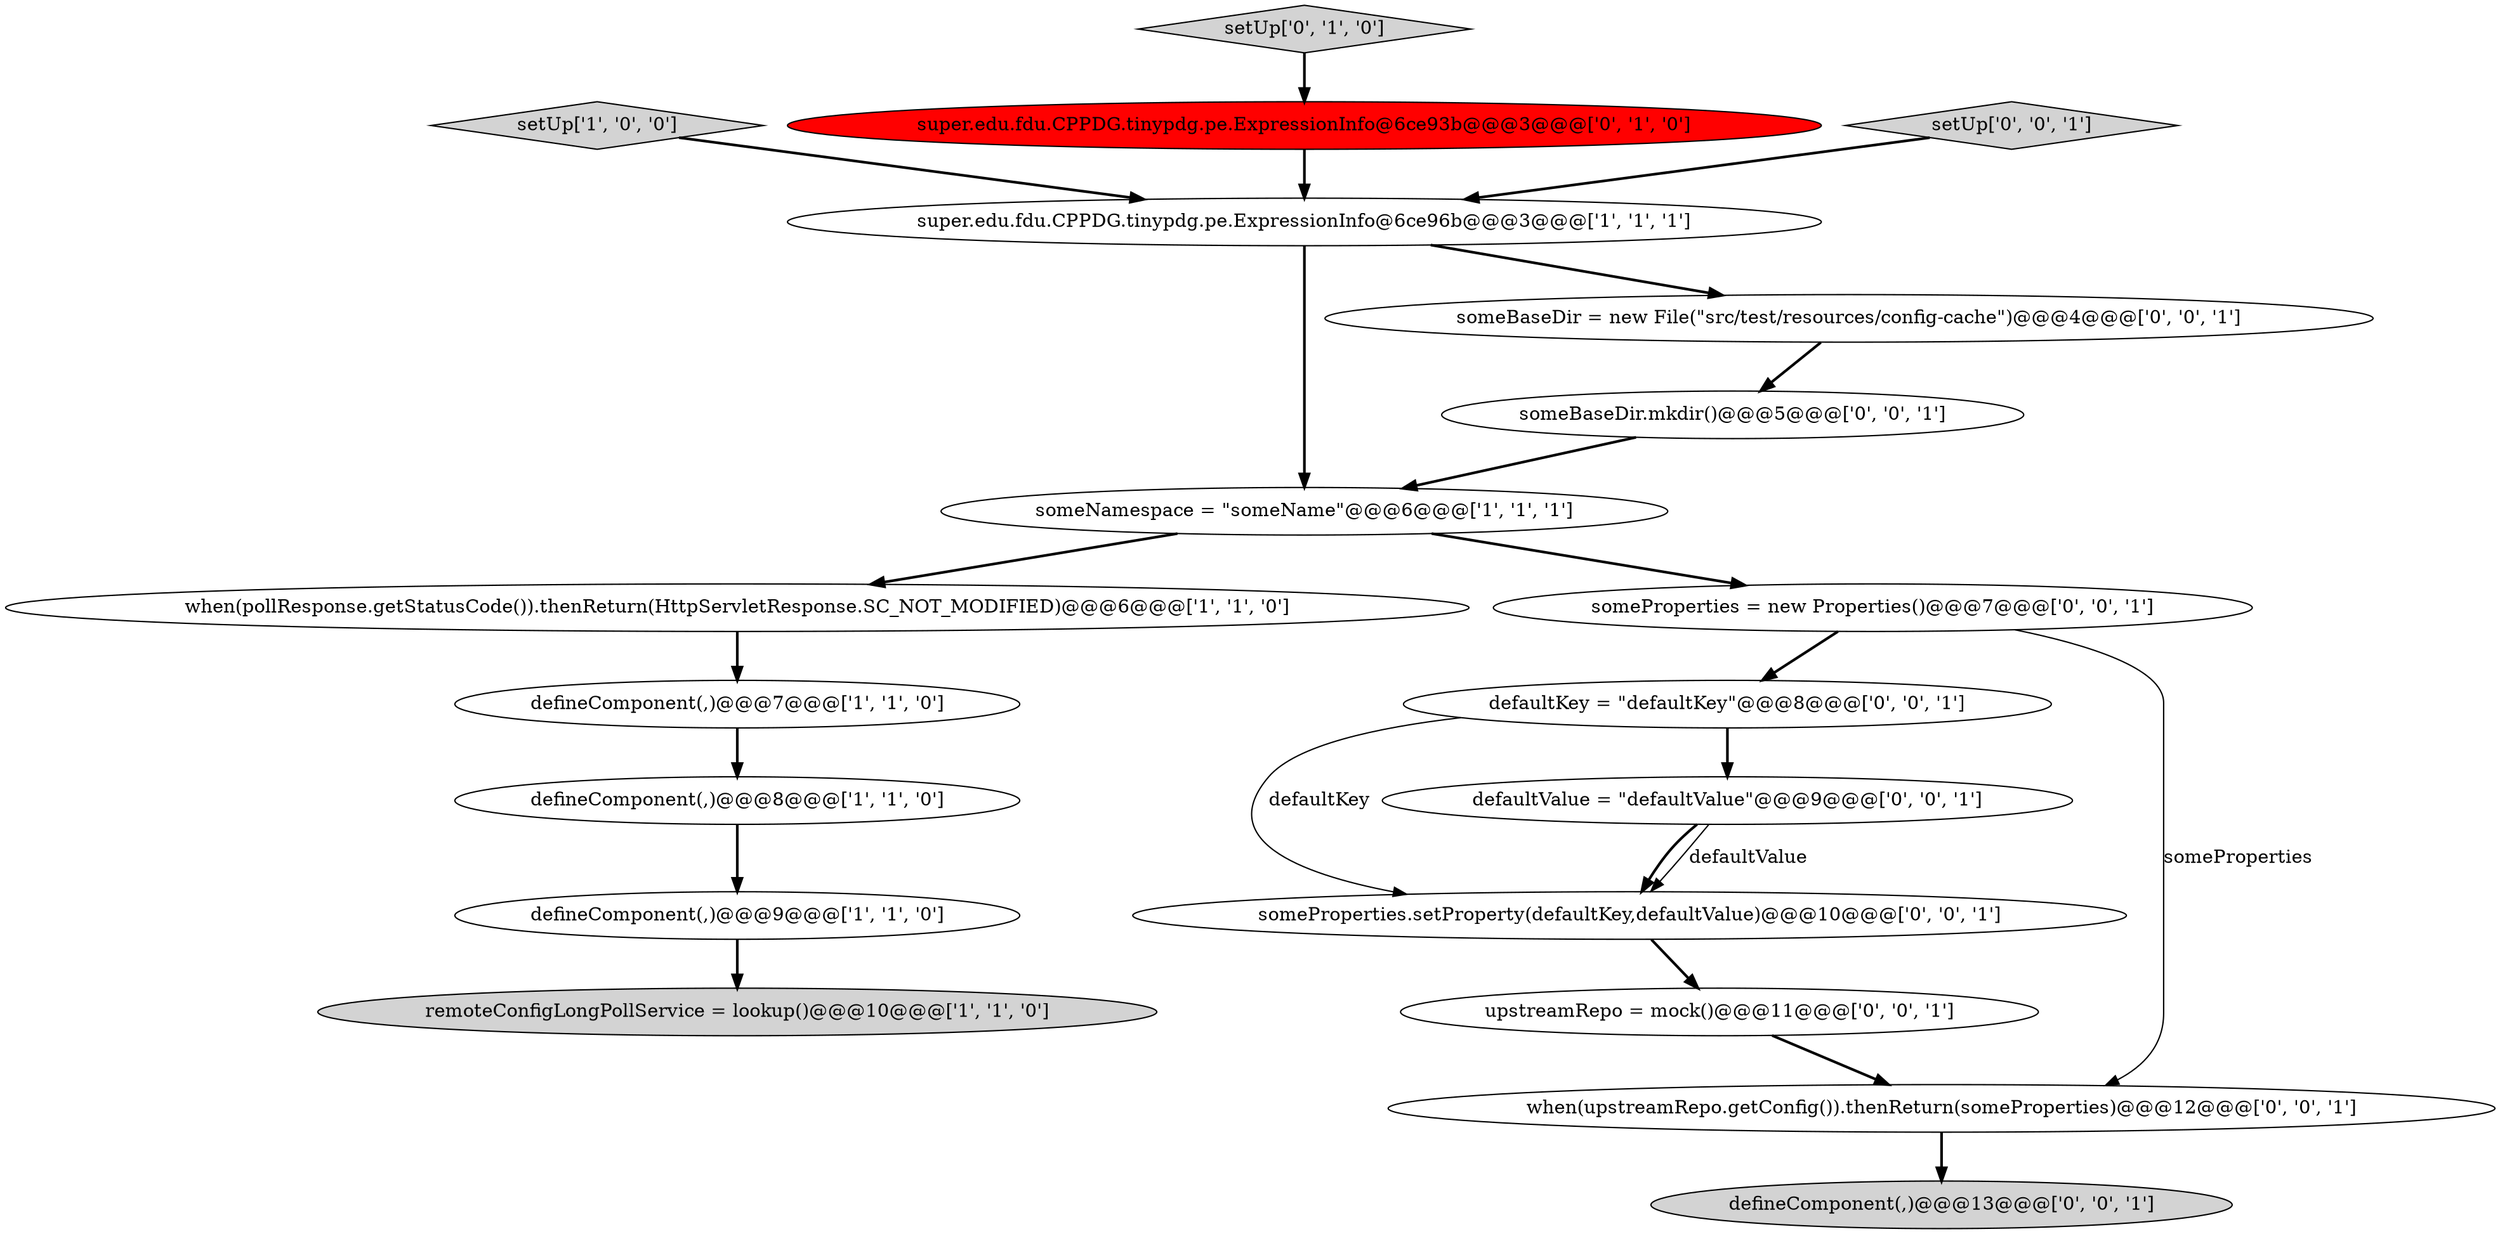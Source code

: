 digraph {
6 [style = filled, label = "when(pollResponse.getStatusCode()).thenReturn(HttpServletResponse.SC_NOT_MODIFIED)@@@6@@@['1', '1', '0']", fillcolor = white, shape = ellipse image = "AAA0AAABBB1BBB"];
7 [style = filled, label = "defineComponent(,)@@@9@@@['1', '1', '0']", fillcolor = white, shape = ellipse image = "AAA0AAABBB1BBB"];
16 [style = filled, label = "someProperties.setProperty(defaultKey,defaultValue)@@@10@@@['0', '0', '1']", fillcolor = white, shape = ellipse image = "AAA0AAABBB3BBB"];
1 [style = filled, label = "defineComponent(,)@@@8@@@['1', '1', '0']", fillcolor = white, shape = ellipse image = "AAA0AAABBB1BBB"];
17 [style = filled, label = "upstreamRepo = mock()@@@11@@@['0', '0', '1']", fillcolor = white, shape = ellipse image = "AAA0AAABBB3BBB"];
2 [style = filled, label = "setUp['1', '0', '0']", fillcolor = lightgray, shape = diamond image = "AAA0AAABBB1BBB"];
13 [style = filled, label = "someProperties = new Properties()@@@7@@@['0', '0', '1']", fillcolor = white, shape = ellipse image = "AAA0AAABBB3BBB"];
9 [style = filled, label = "super.edu.fdu.CPPDG.tinypdg.pe.ExpressionInfo@6ce93b@@@3@@@['0', '1', '0']", fillcolor = red, shape = ellipse image = "AAA1AAABBB2BBB"];
12 [style = filled, label = "defaultValue = \"defaultValue\"@@@9@@@['0', '0', '1']", fillcolor = white, shape = ellipse image = "AAA0AAABBB3BBB"];
5 [style = filled, label = "defineComponent(,)@@@7@@@['1', '1', '0']", fillcolor = white, shape = ellipse image = "AAA0AAABBB1BBB"];
19 [style = filled, label = "defaultKey = \"defaultKey\"@@@8@@@['0', '0', '1']", fillcolor = white, shape = ellipse image = "AAA0AAABBB3BBB"];
11 [style = filled, label = "setUp['0', '0', '1']", fillcolor = lightgray, shape = diamond image = "AAA0AAABBB3BBB"];
10 [style = filled, label = "defineComponent(,)@@@13@@@['0', '0', '1']", fillcolor = lightgray, shape = ellipse image = "AAA0AAABBB3BBB"];
8 [style = filled, label = "setUp['0', '1', '0']", fillcolor = lightgray, shape = diamond image = "AAA0AAABBB2BBB"];
4 [style = filled, label = "someNamespace = \"someName\"@@@6@@@['1', '1', '1']", fillcolor = white, shape = ellipse image = "AAA0AAABBB1BBB"];
3 [style = filled, label = "super.edu.fdu.CPPDG.tinypdg.pe.ExpressionInfo@6ce96b@@@3@@@['1', '1', '1']", fillcolor = white, shape = ellipse image = "AAA0AAABBB1BBB"];
14 [style = filled, label = "when(upstreamRepo.getConfig()).thenReturn(someProperties)@@@12@@@['0', '0', '1']", fillcolor = white, shape = ellipse image = "AAA0AAABBB3BBB"];
15 [style = filled, label = "someBaseDir.mkdir()@@@5@@@['0', '0', '1']", fillcolor = white, shape = ellipse image = "AAA0AAABBB3BBB"];
18 [style = filled, label = "someBaseDir = new File(\"src/test/resources/config-cache\")@@@4@@@['0', '0', '1']", fillcolor = white, shape = ellipse image = "AAA0AAABBB3BBB"];
0 [style = filled, label = "remoteConfigLongPollService = lookup()@@@10@@@['1', '1', '0']", fillcolor = lightgray, shape = ellipse image = "AAA0AAABBB1BBB"];
19->12 [style = bold, label=""];
4->6 [style = bold, label=""];
2->3 [style = bold, label=""];
4->13 [style = bold, label=""];
18->15 [style = bold, label=""];
13->14 [style = solid, label="someProperties"];
14->10 [style = bold, label=""];
7->0 [style = bold, label=""];
12->16 [style = bold, label=""];
12->16 [style = solid, label="defaultValue"];
16->17 [style = bold, label=""];
3->4 [style = bold, label=""];
1->7 [style = bold, label=""];
19->16 [style = solid, label="defaultKey"];
3->18 [style = bold, label=""];
5->1 [style = bold, label=""];
6->5 [style = bold, label=""];
13->19 [style = bold, label=""];
11->3 [style = bold, label=""];
17->14 [style = bold, label=""];
15->4 [style = bold, label=""];
8->9 [style = bold, label=""];
9->3 [style = bold, label=""];
}
